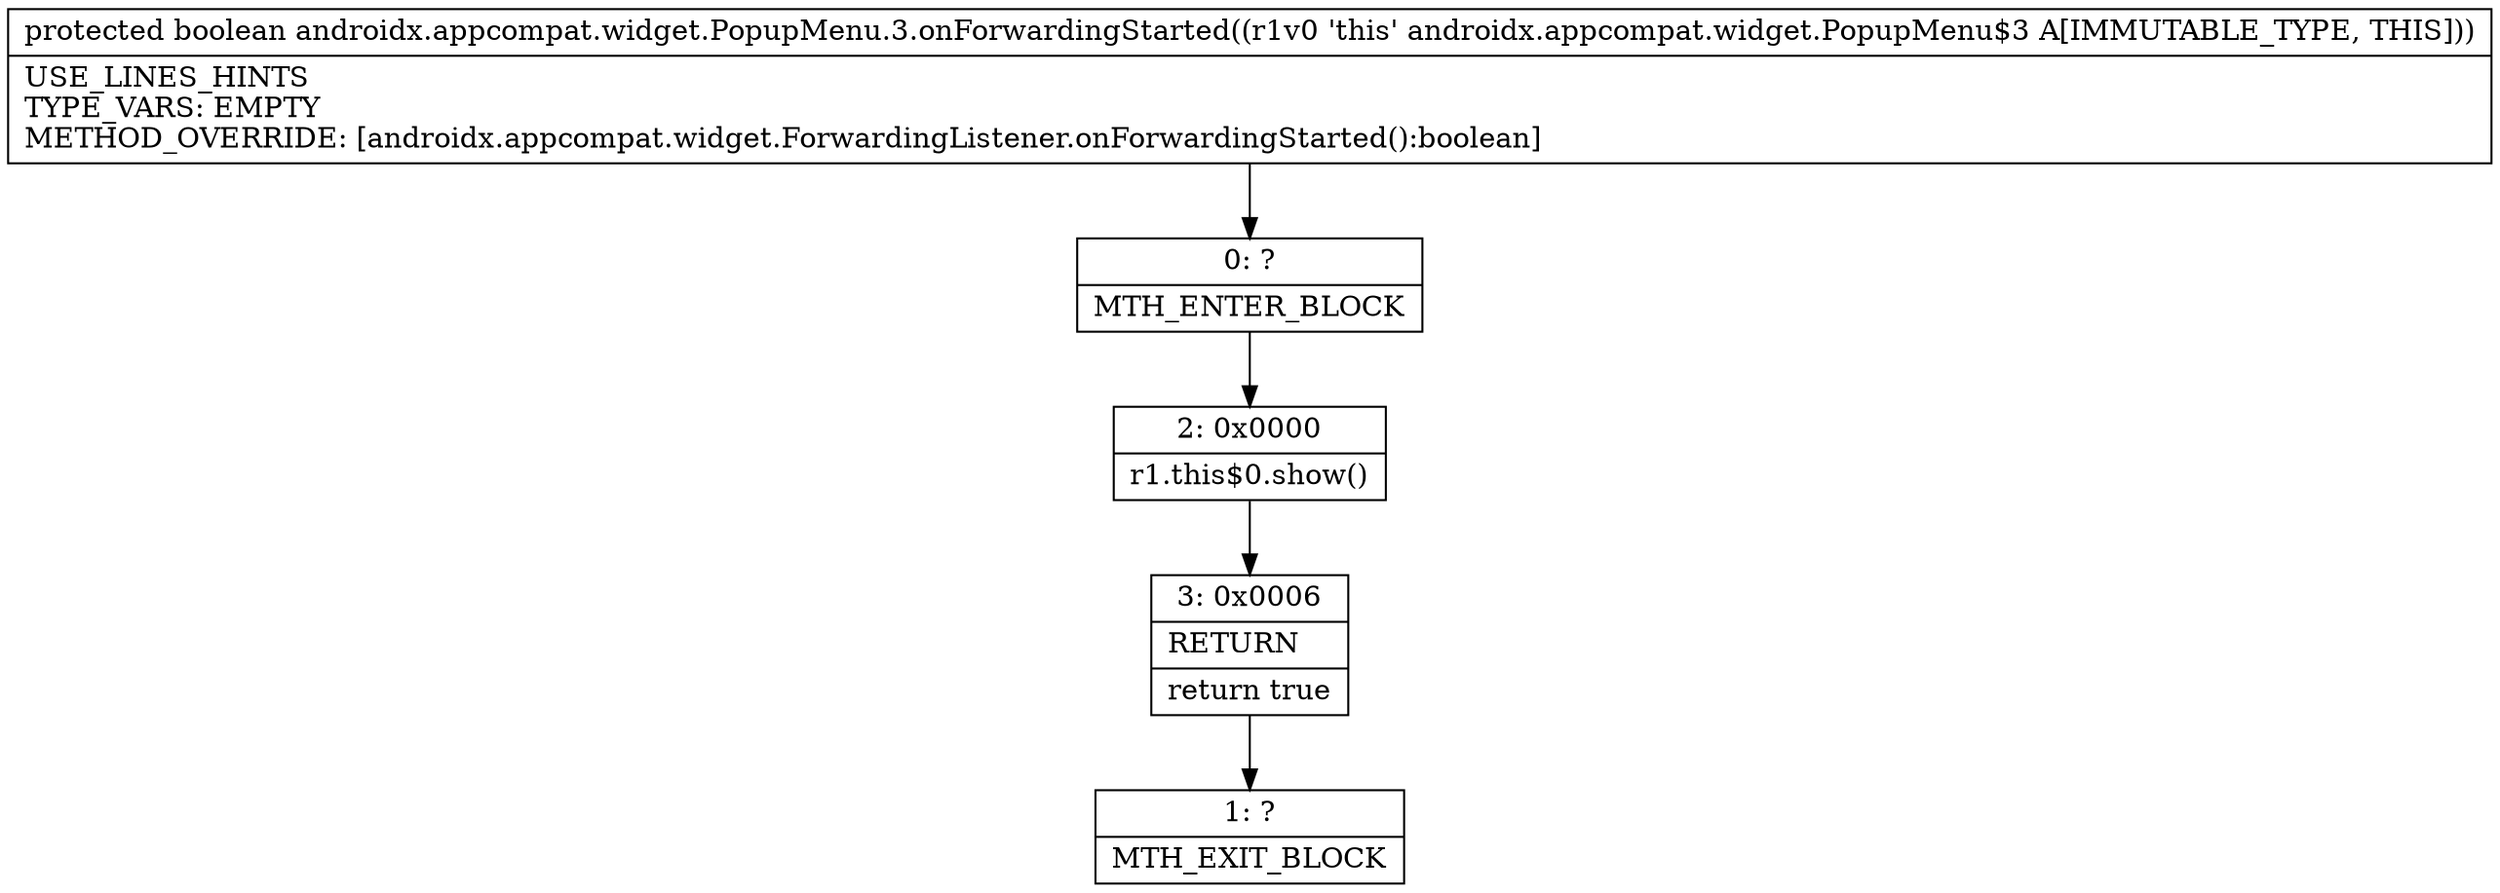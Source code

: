 digraph "CFG forandroidx.appcompat.widget.PopupMenu.3.onForwardingStarted()Z" {
Node_0 [shape=record,label="{0\:\ ?|MTH_ENTER_BLOCK\l}"];
Node_2 [shape=record,label="{2\:\ 0x0000|r1.this$0.show()\l}"];
Node_3 [shape=record,label="{3\:\ 0x0006|RETURN\l|return true\l}"];
Node_1 [shape=record,label="{1\:\ ?|MTH_EXIT_BLOCK\l}"];
MethodNode[shape=record,label="{protected boolean androidx.appcompat.widget.PopupMenu.3.onForwardingStarted((r1v0 'this' androidx.appcompat.widget.PopupMenu$3 A[IMMUTABLE_TYPE, THIS]))  | USE_LINES_HINTS\lTYPE_VARS: EMPTY\lMETHOD_OVERRIDE: [androidx.appcompat.widget.ForwardingListener.onForwardingStarted():boolean]\l}"];
MethodNode -> Node_0;Node_0 -> Node_2;
Node_2 -> Node_3;
Node_3 -> Node_1;
}

